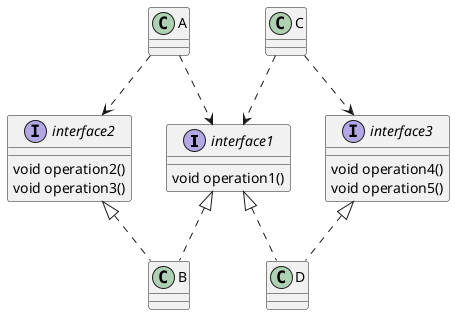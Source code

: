 @startuml

interface interface1
interface interface2
interface interface3
class A
class B
class C
class D

interface1 <|.. B
interface2 <|.. B
interface1 <|.. D
interface3 <|.. D
A ..> interface1
A ..> interface2
C ..> interface1
C ..> interface3

interface interface1 {
    void operation1()
}
interface interface2 {
    void operation2()
    void operation3()
}
interface interface3 {
    void operation4()
    void operation5()
}

@enduml